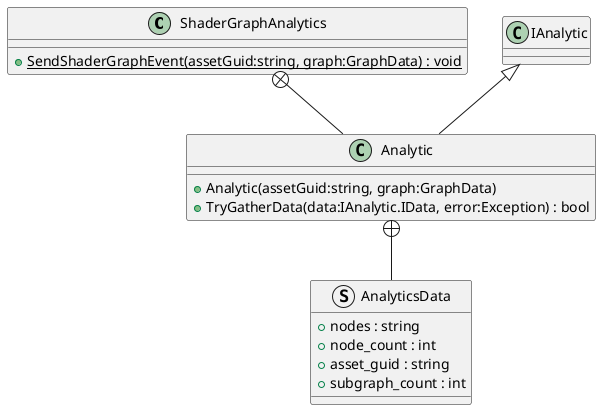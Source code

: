 @startuml
class ShaderGraphAnalytics {
    + {static} SendShaderGraphEvent(assetGuid:string, graph:GraphData) : void
}
class Analytic {
    + Analytic(assetGuid:string, graph:GraphData)
    + TryGatherData(data:IAnalytic.IData, error:Exception) : bool
}
struct AnalyticsData {
    + nodes : string
    + node_count : int
    + asset_guid : string
    + subgraph_count : int
}
ShaderGraphAnalytics +-- Analytic
IAnalytic <|-- Analytic
Analytic +-- AnalyticsData
@enduml
